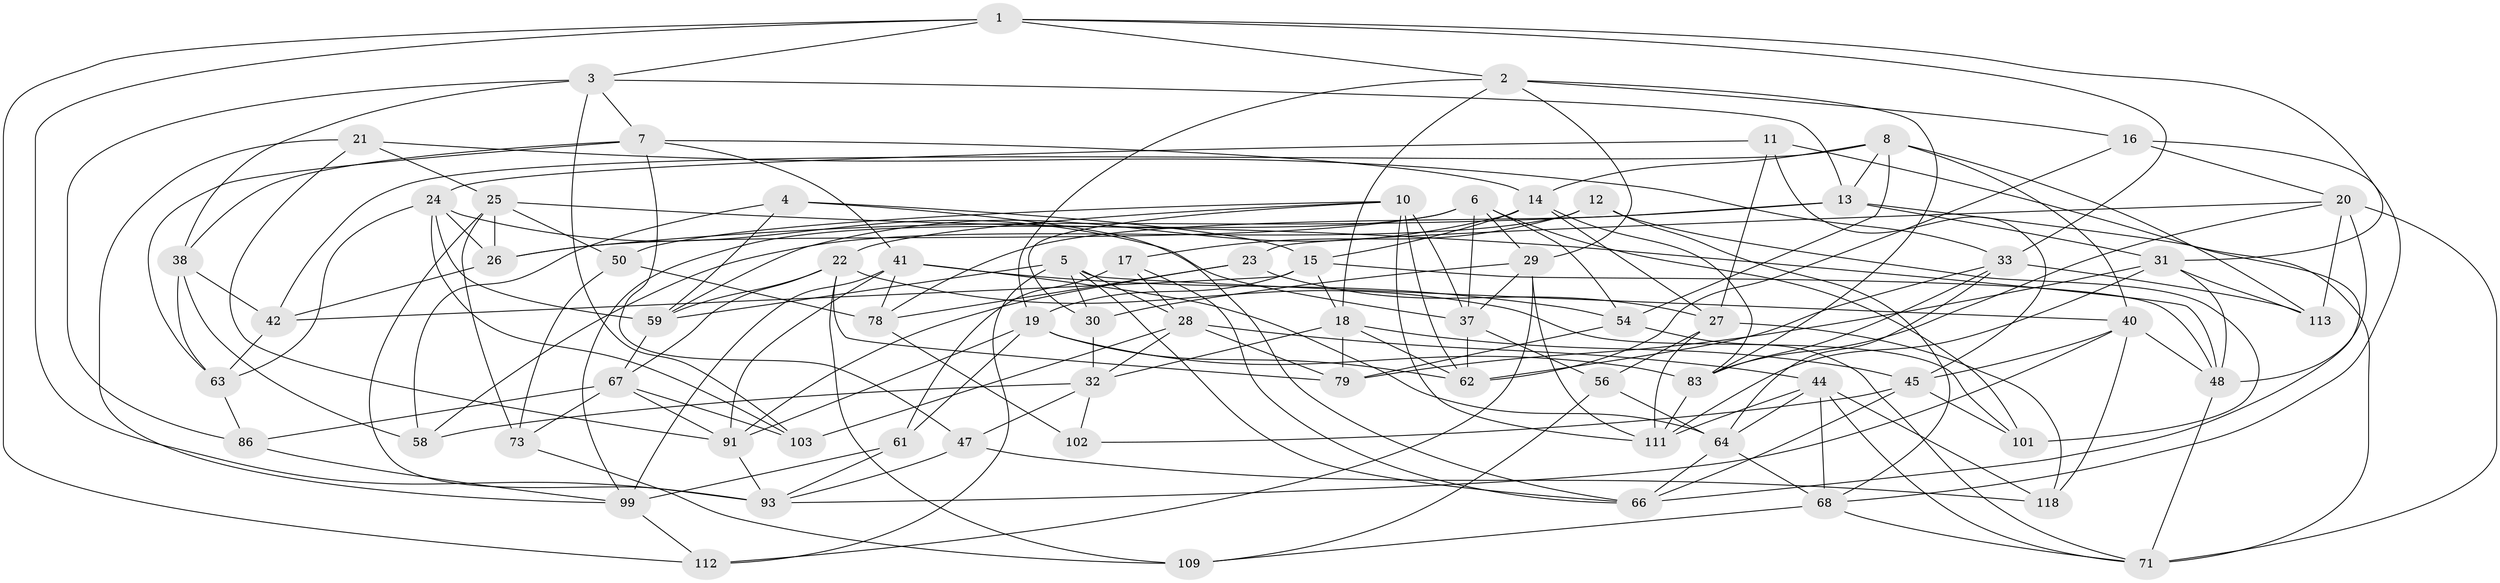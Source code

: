 // Generated by graph-tools (version 1.1) at 2025/52/02/27/25 19:52:30]
// undirected, 70 vertices, 184 edges
graph export_dot {
graph [start="1"]
  node [color=gray90,style=filled];
  1 [super="+39"];
  2 [super="+46"];
  3 [super="+49"];
  4;
  5 [super="+75"];
  6 [super="+9"];
  7 [super="+97"];
  8 [super="+72"];
  10 [super="+88"];
  11;
  12;
  13 [super="+57"];
  14 [super="+98"];
  15 [super="+106"];
  16;
  17;
  18 [super="+70"];
  19 [super="+43"];
  20 [super="+85"];
  21;
  22 [super="+100"];
  23;
  24 [super="+95"];
  25 [super="+60"];
  26 [super="+36"];
  27 [super="+34"];
  28 [super="+55"];
  29 [super="+35"];
  30;
  31 [super="+53"];
  32 [super="+115"];
  33 [super="+52"];
  37 [super="+69"];
  38 [super="+65"];
  40 [super="+77"];
  41 [super="+96"];
  42 [super="+80"];
  44 [super="+110"];
  45 [super="+51"];
  47;
  48 [super="+90"];
  50;
  54 [super="+84"];
  56;
  58;
  59 [super="+76"];
  61;
  62 [super="+89"];
  63 [super="+74"];
  64 [super="+81"];
  66 [super="+94"];
  67 [super="+104"];
  68 [super="+108"];
  71 [super="+87"];
  73;
  78 [super="+116"];
  79 [super="+82"];
  83 [super="+92"];
  86;
  91 [super="+114"];
  93 [super="+105"];
  99 [super="+107"];
  101;
  102;
  103;
  109;
  111 [super="+117"];
  112;
  113;
  118;
  1 -- 3;
  1 -- 33;
  1 -- 2;
  1 -- 112;
  1 -- 93;
  1 -- 31;
  2 -- 16;
  2 -- 29;
  2 -- 83;
  2 -- 18;
  2 -- 19;
  3 -- 7;
  3 -- 38;
  3 -- 13;
  3 -- 86;
  3 -- 103;
  4 -- 66;
  4 -- 59;
  4 -- 58;
  4 -- 15;
  5 -- 112;
  5 -- 59;
  5 -- 40;
  5 -- 66;
  5 -- 28;
  5 -- 30;
  6 -- 29;
  6 -- 26;
  6 -- 54;
  6 -- 99;
  6 -- 101;
  6 -- 37;
  7 -- 14;
  7 -- 38;
  7 -- 47;
  7 -- 63;
  7 -- 41;
  8 -- 113;
  8 -- 54;
  8 -- 42;
  8 -- 13;
  8 -- 14;
  8 -- 40;
  10 -- 37;
  10 -- 111;
  10 -- 50;
  10 -- 30;
  10 -- 22;
  10 -- 62;
  11 -- 45;
  11 -- 24;
  11 -- 27;
  11 -- 66;
  12 -- 17;
  12 -- 58;
  12 -- 101;
  12 -- 68;
  13 -- 31;
  13 -- 78;
  13 -- 26;
  13 -- 71;
  14 -- 27;
  14 -- 83;
  14 -- 59;
  14 -- 15;
  15 -- 42;
  15 -- 19;
  15 -- 18;
  15 -- 48;
  16 -- 62;
  16 -- 68;
  16 -- 20;
  17 -- 66;
  17 -- 61;
  17 -- 28;
  18 -- 45;
  18 -- 32;
  18 -- 62;
  18 -- 79;
  19 -- 91;
  19 -- 61;
  19 -- 83;
  19 -- 62;
  20 -- 23;
  20 -- 48;
  20 -- 113;
  20 -- 83;
  20 -- 71;
  21 -- 99;
  21 -- 91;
  21 -- 33;
  21 -- 25;
  22 -- 59;
  22 -- 101;
  22 -- 67;
  22 -- 109;
  22 -- 79;
  23 -- 27;
  23 -- 91;
  23 -- 78;
  24 -- 63;
  24 -- 37;
  24 -- 26;
  24 -- 59;
  24 -- 103;
  25 -- 93;
  25 -- 50;
  25 -- 73;
  25 -- 26;
  25 -- 48;
  26 -- 42 [weight=2];
  27 -- 56;
  27 -- 118;
  27 -- 111;
  28 -- 79;
  28 -- 103;
  28 -- 32;
  28 -- 44;
  29 -- 37;
  29 -- 112;
  29 -- 30;
  29 -- 111;
  30 -- 32;
  31 -- 48;
  31 -- 79;
  31 -- 113;
  31 -- 111;
  32 -- 47;
  32 -- 58;
  32 -- 102;
  33 -- 83;
  33 -- 113;
  33 -- 64;
  33 -- 62;
  37 -- 56;
  37 -- 62;
  38 -- 42;
  38 -- 58;
  38 -- 63 [weight=2];
  40 -- 45;
  40 -- 93;
  40 -- 48;
  40 -- 118;
  41 -- 91;
  41 -- 99;
  41 -- 54;
  41 -- 64;
  41 -- 78;
  42 -- 63;
  44 -- 68;
  44 -- 118;
  44 -- 71;
  44 -- 111;
  44 -- 64;
  45 -- 101;
  45 -- 66;
  45 -- 102;
  47 -- 118;
  47 -- 93;
  48 -- 71;
  50 -- 73;
  50 -- 78;
  54 -- 79 [weight=2];
  54 -- 71;
  56 -- 64;
  56 -- 109;
  59 -- 67;
  61 -- 99;
  61 -- 93;
  63 -- 86;
  64 -- 68;
  64 -- 66;
  67 -- 91;
  67 -- 73;
  67 -- 86;
  67 -- 103;
  68 -- 109;
  68 -- 71;
  73 -- 109;
  78 -- 102 [weight=2];
  83 -- 111;
  86 -- 99;
  91 -- 93;
  99 -- 112;
}

